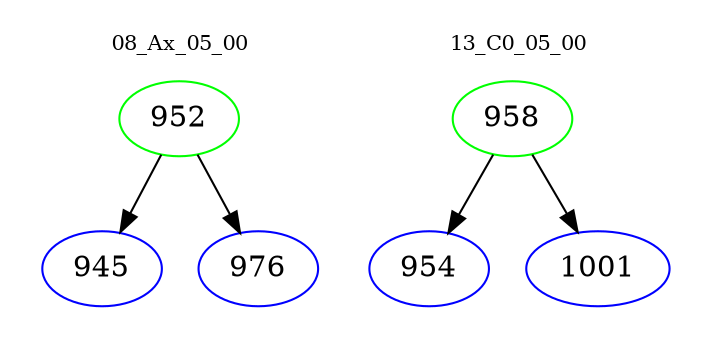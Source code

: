 digraph{
subgraph cluster_0 {
color = white
label = "08_Ax_05_00";
fontsize=10;
T0_952 [label="952", color="green"]
T0_952 -> T0_945 [color="black"]
T0_945 [label="945", color="blue"]
T0_952 -> T0_976 [color="black"]
T0_976 [label="976", color="blue"]
}
subgraph cluster_1 {
color = white
label = "13_C0_05_00";
fontsize=10;
T1_958 [label="958", color="green"]
T1_958 -> T1_954 [color="black"]
T1_954 [label="954", color="blue"]
T1_958 -> T1_1001 [color="black"]
T1_1001 [label="1001", color="blue"]
}
}
